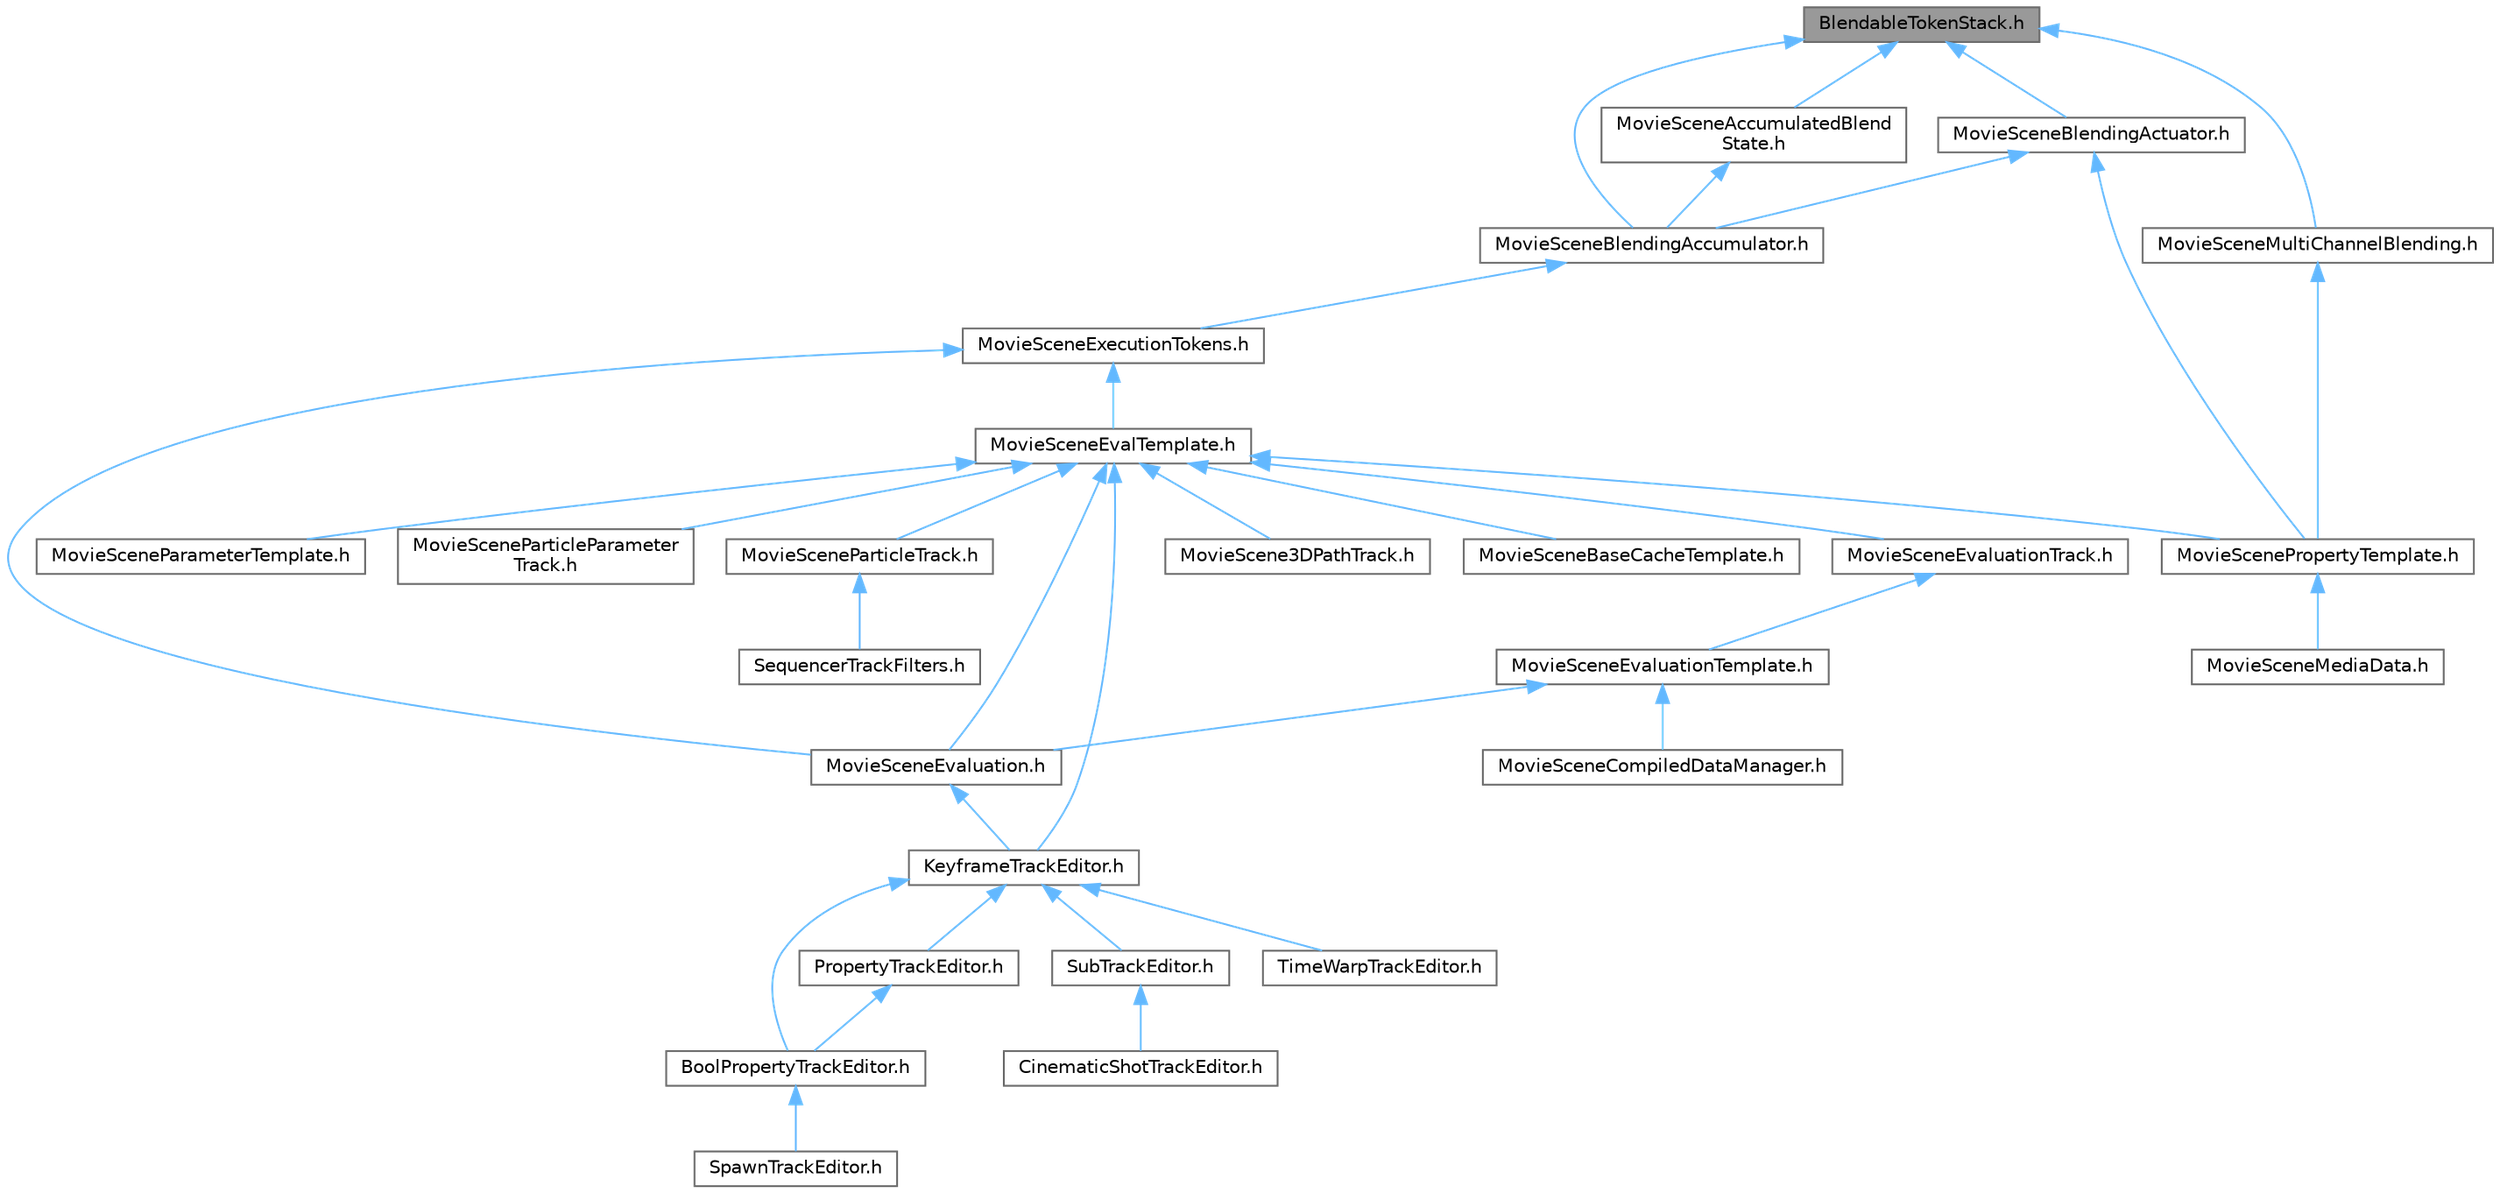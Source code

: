 digraph "BlendableTokenStack.h"
{
 // INTERACTIVE_SVG=YES
 // LATEX_PDF_SIZE
  bgcolor="transparent";
  edge [fontname=Helvetica,fontsize=10,labelfontname=Helvetica,labelfontsize=10];
  node [fontname=Helvetica,fontsize=10,shape=box,height=0.2,width=0.4];
  Node1 [id="Node000001",label="BlendableTokenStack.h",height=0.2,width=0.4,color="gray40", fillcolor="grey60", style="filled", fontcolor="black",tooltip=" "];
  Node1 -> Node2 [id="edge1_Node000001_Node000002",dir="back",color="steelblue1",style="solid",tooltip=" "];
  Node2 [id="Node000002",label="MovieSceneAccumulatedBlend\lState.h",height=0.2,width=0.4,color="grey40", fillcolor="white", style="filled",URL="$d6/d13/MovieSceneAccumulatedBlendState_8h.html",tooltip=" "];
  Node2 -> Node3 [id="edge2_Node000002_Node000003",dir="back",color="steelblue1",style="solid",tooltip=" "];
  Node3 [id="Node000003",label="MovieSceneBlendingAccumulator.h",height=0.2,width=0.4,color="grey40", fillcolor="white", style="filled",URL="$db/dc1/MovieSceneBlendingAccumulator_8h.html",tooltip=" "];
  Node3 -> Node4 [id="edge3_Node000003_Node000004",dir="back",color="steelblue1",style="solid",tooltip=" "];
  Node4 [id="Node000004",label="MovieSceneExecutionTokens.h",height=0.2,width=0.4,color="grey40", fillcolor="white", style="filled",URL="$d7/dd2/MovieSceneExecutionTokens_8h.html",tooltip=" "];
  Node4 -> Node5 [id="edge4_Node000004_Node000005",dir="back",color="steelblue1",style="solid",tooltip=" "];
  Node5 [id="Node000005",label="MovieSceneEvalTemplate.h",height=0.2,width=0.4,color="grey40", fillcolor="white", style="filled",URL="$d2/d6c/MovieSceneEvalTemplate_8h.html",tooltip=" "];
  Node5 -> Node6 [id="edge5_Node000005_Node000006",dir="back",color="steelblue1",style="solid",tooltip=" "];
  Node6 [id="Node000006",label="KeyframeTrackEditor.h",height=0.2,width=0.4,color="grey40", fillcolor="white", style="filled",URL="$dd/d47/KeyframeTrackEditor_8h.html",tooltip=" "];
  Node6 -> Node7 [id="edge6_Node000006_Node000007",dir="back",color="steelblue1",style="solid",tooltip=" "];
  Node7 [id="Node000007",label="BoolPropertyTrackEditor.h",height=0.2,width=0.4,color="grey40", fillcolor="white", style="filled",URL="$db/d07/BoolPropertyTrackEditor_8h.html",tooltip=" "];
  Node7 -> Node8 [id="edge7_Node000007_Node000008",dir="back",color="steelblue1",style="solid",tooltip=" "];
  Node8 [id="Node000008",label="SpawnTrackEditor.h",height=0.2,width=0.4,color="grey40", fillcolor="white", style="filled",URL="$d5/dac/SpawnTrackEditor_8h.html",tooltip=" "];
  Node6 -> Node9 [id="edge8_Node000006_Node000009",dir="back",color="steelblue1",style="solid",tooltip=" "];
  Node9 [id="Node000009",label="PropertyTrackEditor.h",height=0.2,width=0.4,color="grey40", fillcolor="white", style="filled",URL="$da/d9a/PropertyTrackEditor_8h.html",tooltip=" "];
  Node9 -> Node7 [id="edge9_Node000009_Node000007",dir="back",color="steelblue1",style="solid",tooltip=" "];
  Node6 -> Node10 [id="edge10_Node000006_Node000010",dir="back",color="steelblue1",style="solid",tooltip=" "];
  Node10 [id="Node000010",label="SubTrackEditor.h",height=0.2,width=0.4,color="grey40", fillcolor="white", style="filled",URL="$d8/d5b/SubTrackEditor_8h.html",tooltip=" "];
  Node10 -> Node11 [id="edge11_Node000010_Node000011",dir="back",color="steelblue1",style="solid",tooltip=" "];
  Node11 [id="Node000011",label="CinematicShotTrackEditor.h",height=0.2,width=0.4,color="grey40", fillcolor="white", style="filled",URL="$d3/d0c/CinematicShotTrackEditor_8h.html",tooltip=" "];
  Node6 -> Node12 [id="edge12_Node000006_Node000012",dir="back",color="steelblue1",style="solid",tooltip=" "];
  Node12 [id="Node000012",label="TimeWarpTrackEditor.h",height=0.2,width=0.4,color="grey40", fillcolor="white", style="filled",URL="$dc/d2e/TimeWarpTrackEditor_8h.html",tooltip=" "];
  Node5 -> Node13 [id="edge13_Node000005_Node000013",dir="back",color="steelblue1",style="solid",tooltip=" "];
  Node13 [id="Node000013",label="MovieScene3DPathTrack.h",height=0.2,width=0.4,color="grey40", fillcolor="white", style="filled",URL="$d3/d57/MovieScene3DPathTrack_8h.html",tooltip=" "];
  Node5 -> Node14 [id="edge14_Node000005_Node000014",dir="back",color="steelblue1",style="solid",tooltip=" "];
  Node14 [id="Node000014",label="MovieSceneBaseCacheTemplate.h",height=0.2,width=0.4,color="grey40", fillcolor="white", style="filled",URL="$da/d0b/MovieSceneBaseCacheTemplate_8h.html",tooltip=" "];
  Node5 -> Node15 [id="edge15_Node000005_Node000015",dir="back",color="steelblue1",style="solid",tooltip=" "];
  Node15 [id="Node000015",label="MovieSceneEvaluation.h",height=0.2,width=0.4,color="grey40", fillcolor="white", style="filled",URL="$dc/ded/MovieSceneEvaluation_8h.html",tooltip=" "];
  Node15 -> Node6 [id="edge16_Node000015_Node000006",dir="back",color="steelblue1",style="solid",tooltip=" "];
  Node5 -> Node16 [id="edge17_Node000005_Node000016",dir="back",color="steelblue1",style="solid",tooltip=" "];
  Node16 [id="Node000016",label="MovieSceneEvaluationTrack.h",height=0.2,width=0.4,color="grey40", fillcolor="white", style="filled",URL="$d1/de1/MovieSceneEvaluationTrack_8h.html",tooltip=" "];
  Node16 -> Node17 [id="edge18_Node000016_Node000017",dir="back",color="steelblue1",style="solid",tooltip=" "];
  Node17 [id="Node000017",label="MovieSceneEvaluationTemplate.h",height=0.2,width=0.4,color="grey40", fillcolor="white", style="filled",URL="$d9/d34/MovieSceneEvaluationTemplate_8h.html",tooltip=" "];
  Node17 -> Node18 [id="edge19_Node000017_Node000018",dir="back",color="steelblue1",style="solid",tooltip=" "];
  Node18 [id="Node000018",label="MovieSceneCompiledDataManager.h",height=0.2,width=0.4,color="grey40", fillcolor="white", style="filled",URL="$d7/d59/MovieSceneCompiledDataManager_8h.html",tooltip=" "];
  Node17 -> Node15 [id="edge20_Node000017_Node000015",dir="back",color="steelblue1",style="solid",tooltip=" "];
  Node5 -> Node19 [id="edge21_Node000005_Node000019",dir="back",color="steelblue1",style="solid",tooltip=" "];
  Node19 [id="Node000019",label="MovieSceneParameterTemplate.h",height=0.2,width=0.4,color="grey40", fillcolor="white", style="filled",URL="$d9/df3/MovieSceneParameterTemplate_8h.html",tooltip=" "];
  Node5 -> Node20 [id="edge22_Node000005_Node000020",dir="back",color="steelblue1",style="solid",tooltip=" "];
  Node20 [id="Node000020",label="MovieSceneParticleParameter\lTrack.h",height=0.2,width=0.4,color="grey40", fillcolor="white", style="filled",URL="$d2/d09/MovieSceneParticleParameterTrack_8h.html",tooltip=" "];
  Node5 -> Node21 [id="edge23_Node000005_Node000021",dir="back",color="steelblue1",style="solid",tooltip=" "];
  Node21 [id="Node000021",label="MovieSceneParticleTrack.h",height=0.2,width=0.4,color="grey40", fillcolor="white", style="filled",URL="$dd/dba/MovieSceneParticleTrack_8h.html",tooltip=" "];
  Node21 -> Node22 [id="edge24_Node000021_Node000022",dir="back",color="steelblue1",style="solid",tooltip=" "];
  Node22 [id="Node000022",label="SequencerTrackFilters.h",height=0.2,width=0.4,color="grey40", fillcolor="white", style="filled",URL="$df/d72/SequencerTrackFilters_8h.html",tooltip=" "];
  Node5 -> Node23 [id="edge25_Node000005_Node000023",dir="back",color="steelblue1",style="solid",tooltip=" "];
  Node23 [id="Node000023",label="MovieScenePropertyTemplate.h",height=0.2,width=0.4,color="grey40", fillcolor="white", style="filled",URL="$d9/d24/MovieScenePropertyTemplate_8h.html",tooltip=" "];
  Node23 -> Node24 [id="edge26_Node000023_Node000024",dir="back",color="steelblue1",style="solid",tooltip=" "];
  Node24 [id="Node000024",label="MovieSceneMediaData.h",height=0.2,width=0.4,color="grey40", fillcolor="white", style="filled",URL="$de/db0/MovieSceneMediaData_8h.html",tooltip=" "];
  Node4 -> Node15 [id="edge27_Node000004_Node000015",dir="back",color="steelblue1",style="solid",tooltip=" "];
  Node1 -> Node3 [id="edge28_Node000001_Node000003",dir="back",color="steelblue1",style="solid",tooltip=" "];
  Node1 -> Node25 [id="edge29_Node000001_Node000025",dir="back",color="steelblue1",style="solid",tooltip=" "];
  Node25 [id="Node000025",label="MovieSceneBlendingActuator.h",height=0.2,width=0.4,color="grey40", fillcolor="white", style="filled",URL="$d8/d5a/MovieSceneBlendingActuator_8h.html",tooltip=" "];
  Node25 -> Node3 [id="edge30_Node000025_Node000003",dir="back",color="steelblue1",style="solid",tooltip=" "];
  Node25 -> Node23 [id="edge31_Node000025_Node000023",dir="back",color="steelblue1",style="solid",tooltip=" "];
  Node1 -> Node26 [id="edge32_Node000001_Node000026",dir="back",color="steelblue1",style="solid",tooltip=" "];
  Node26 [id="Node000026",label="MovieSceneMultiChannelBlending.h",height=0.2,width=0.4,color="grey40", fillcolor="white", style="filled",URL="$d7/d5d/MovieSceneMultiChannelBlending_8h.html",tooltip=" "];
  Node26 -> Node23 [id="edge33_Node000026_Node000023",dir="back",color="steelblue1",style="solid",tooltip=" "];
}
